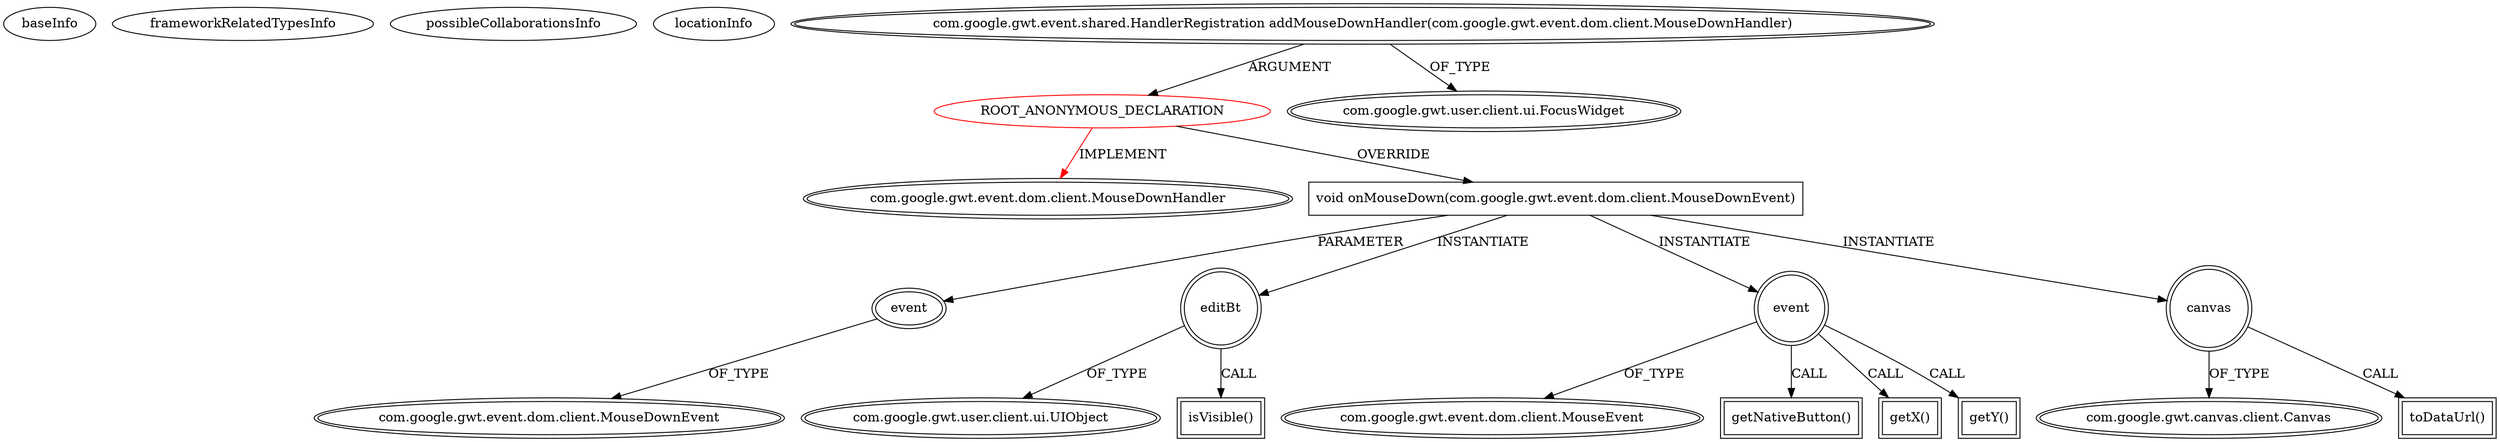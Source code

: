 digraph {
baseInfo[graphId=504,category="extension_graph",isAnonymous=true,possibleRelation=false]
frameworkRelatedTypesInfo[0="com.google.gwt.event.dom.client.MouseDownHandler"]
possibleCollaborationsInfo[]
locationInfo[projectName="akjava-GWT-Hangouts",filePath="/akjava-GWT-Hangouts/GWT-Hangouts-master/apps/easyoverlay/src/com/akjava/gwt/hangout/easyoverlay/client/EasyOverlay.java",contextSignature="void onApiReady()",graphId="504"]
0[label="ROOT_ANONYMOUS_DECLARATION",vertexType="ROOT_ANONYMOUS_DECLARATION",isFrameworkType=false,color=red]
1[label="com.google.gwt.event.dom.client.MouseDownHandler",vertexType="FRAMEWORK_INTERFACE_TYPE",isFrameworkType=true,peripheries=2]
2[label="com.google.gwt.event.shared.HandlerRegistration addMouseDownHandler(com.google.gwt.event.dom.client.MouseDownHandler)",vertexType="OUTSIDE_CALL",isFrameworkType=true,peripheries=2]
3[label="com.google.gwt.user.client.ui.FocusWidget",vertexType="FRAMEWORK_CLASS_TYPE",isFrameworkType=true,peripheries=2]
4[label="void onMouseDown(com.google.gwt.event.dom.client.MouseDownEvent)",vertexType="OVERRIDING_METHOD_DECLARATION",isFrameworkType=false,shape=box]
5[label="event",vertexType="PARAMETER_DECLARATION",isFrameworkType=true,peripheries=2]
6[label="com.google.gwt.event.dom.client.MouseDownEvent",vertexType="FRAMEWORK_CLASS_TYPE",isFrameworkType=true,peripheries=2]
7[label="editBt",vertexType="VARIABLE_EXPRESION",isFrameworkType=true,peripheries=2,shape=circle]
9[label="com.google.gwt.user.client.ui.UIObject",vertexType="FRAMEWORK_CLASS_TYPE",isFrameworkType=true,peripheries=2]
8[label="isVisible()",vertexType="INSIDE_CALL",isFrameworkType=true,peripheries=2,shape=box]
10[label="event",vertexType="VARIABLE_EXPRESION",isFrameworkType=true,peripheries=2,shape=circle]
12[label="com.google.gwt.event.dom.client.MouseEvent",vertexType="FRAMEWORK_CLASS_TYPE",isFrameworkType=true,peripheries=2]
11[label="getNativeButton()",vertexType="INSIDE_CALL",isFrameworkType=true,peripheries=2,shape=box]
14[label="getX()",vertexType="INSIDE_CALL",isFrameworkType=true,peripheries=2,shape=box]
16[label="getY()",vertexType="INSIDE_CALL",isFrameworkType=true,peripheries=2,shape=box]
17[label="canvas",vertexType="VARIABLE_EXPRESION",isFrameworkType=true,peripheries=2,shape=circle]
19[label="com.google.gwt.canvas.client.Canvas",vertexType="FRAMEWORK_CLASS_TYPE",isFrameworkType=true,peripheries=2]
18[label="toDataUrl()",vertexType="INSIDE_CALL",isFrameworkType=true,peripheries=2,shape=box]
0->1[label="IMPLEMENT",color=red]
2->0[label="ARGUMENT"]
2->3[label="OF_TYPE"]
0->4[label="OVERRIDE"]
5->6[label="OF_TYPE"]
4->5[label="PARAMETER"]
4->7[label="INSTANTIATE"]
7->9[label="OF_TYPE"]
7->8[label="CALL"]
4->10[label="INSTANTIATE"]
10->12[label="OF_TYPE"]
10->11[label="CALL"]
10->14[label="CALL"]
10->16[label="CALL"]
4->17[label="INSTANTIATE"]
17->19[label="OF_TYPE"]
17->18[label="CALL"]
}

